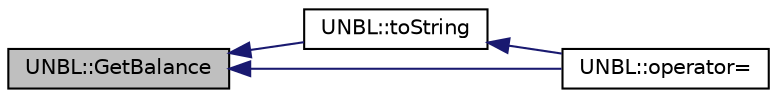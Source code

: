 digraph "UNBL::GetBalance"
{
  edge [fontname="Helvetica",fontsize="10",labelfontname="Helvetica",labelfontsize="10"];
  node [fontname="Helvetica",fontsize="10",shape=record];
  rankdir="LR";
  Node1 [label="UNBL::GetBalance",height=0.2,width=0.4,color="black", fillcolor="grey75", style="filled", fontcolor="black"];
  Node1 -> Node2 [dir="back",color="midnightblue",fontsize="10",style="solid",fontname="Helvetica"];
  Node2 [label="UNBL::toString",height=0.2,width=0.4,color="black", fillcolor="white", style="filled",URL="$class_u_n_b_l.html#a76d8bba21d64d79d8de63763b8acc1fd",tooltip="_cast, is use to cast bak the std::shared_ptr<OSTM> to the required type "];
  Node2 -> Node3 [dir="back",color="midnightblue",fontsize="10",style="solid",fontname="Helvetica"];
  Node3 [label="UNBL::operator=",height=0.2,width=0.4,color="black", fillcolor="white", style="filled",URL="$class_u_n_b_l.html#a32ab1105494f18bdb33e651e9bbfcd02"];
  Node1 -> Node3 [dir="back",color="midnightblue",fontsize="10",style="solid",fontname="Helvetica"];
}
